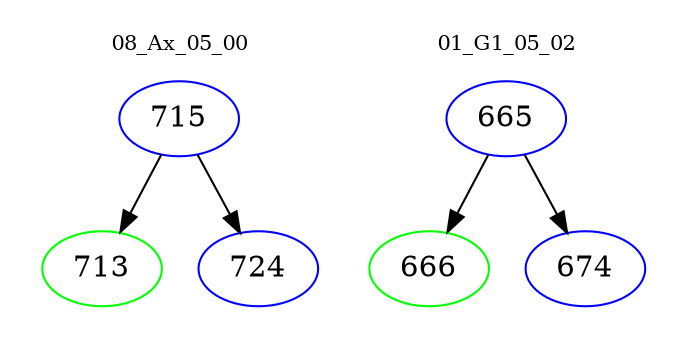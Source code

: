 digraph{
subgraph cluster_0 {
color = white
label = "08_Ax_05_00";
fontsize=10;
T0_715 [label="715", color="blue"]
T0_715 -> T0_713 [color="black"]
T0_713 [label="713", color="green"]
T0_715 -> T0_724 [color="black"]
T0_724 [label="724", color="blue"]
}
subgraph cluster_1 {
color = white
label = "01_G1_05_02";
fontsize=10;
T1_665 [label="665", color="blue"]
T1_665 -> T1_666 [color="black"]
T1_666 [label="666", color="green"]
T1_665 -> T1_674 [color="black"]
T1_674 [label="674", color="blue"]
}
}
